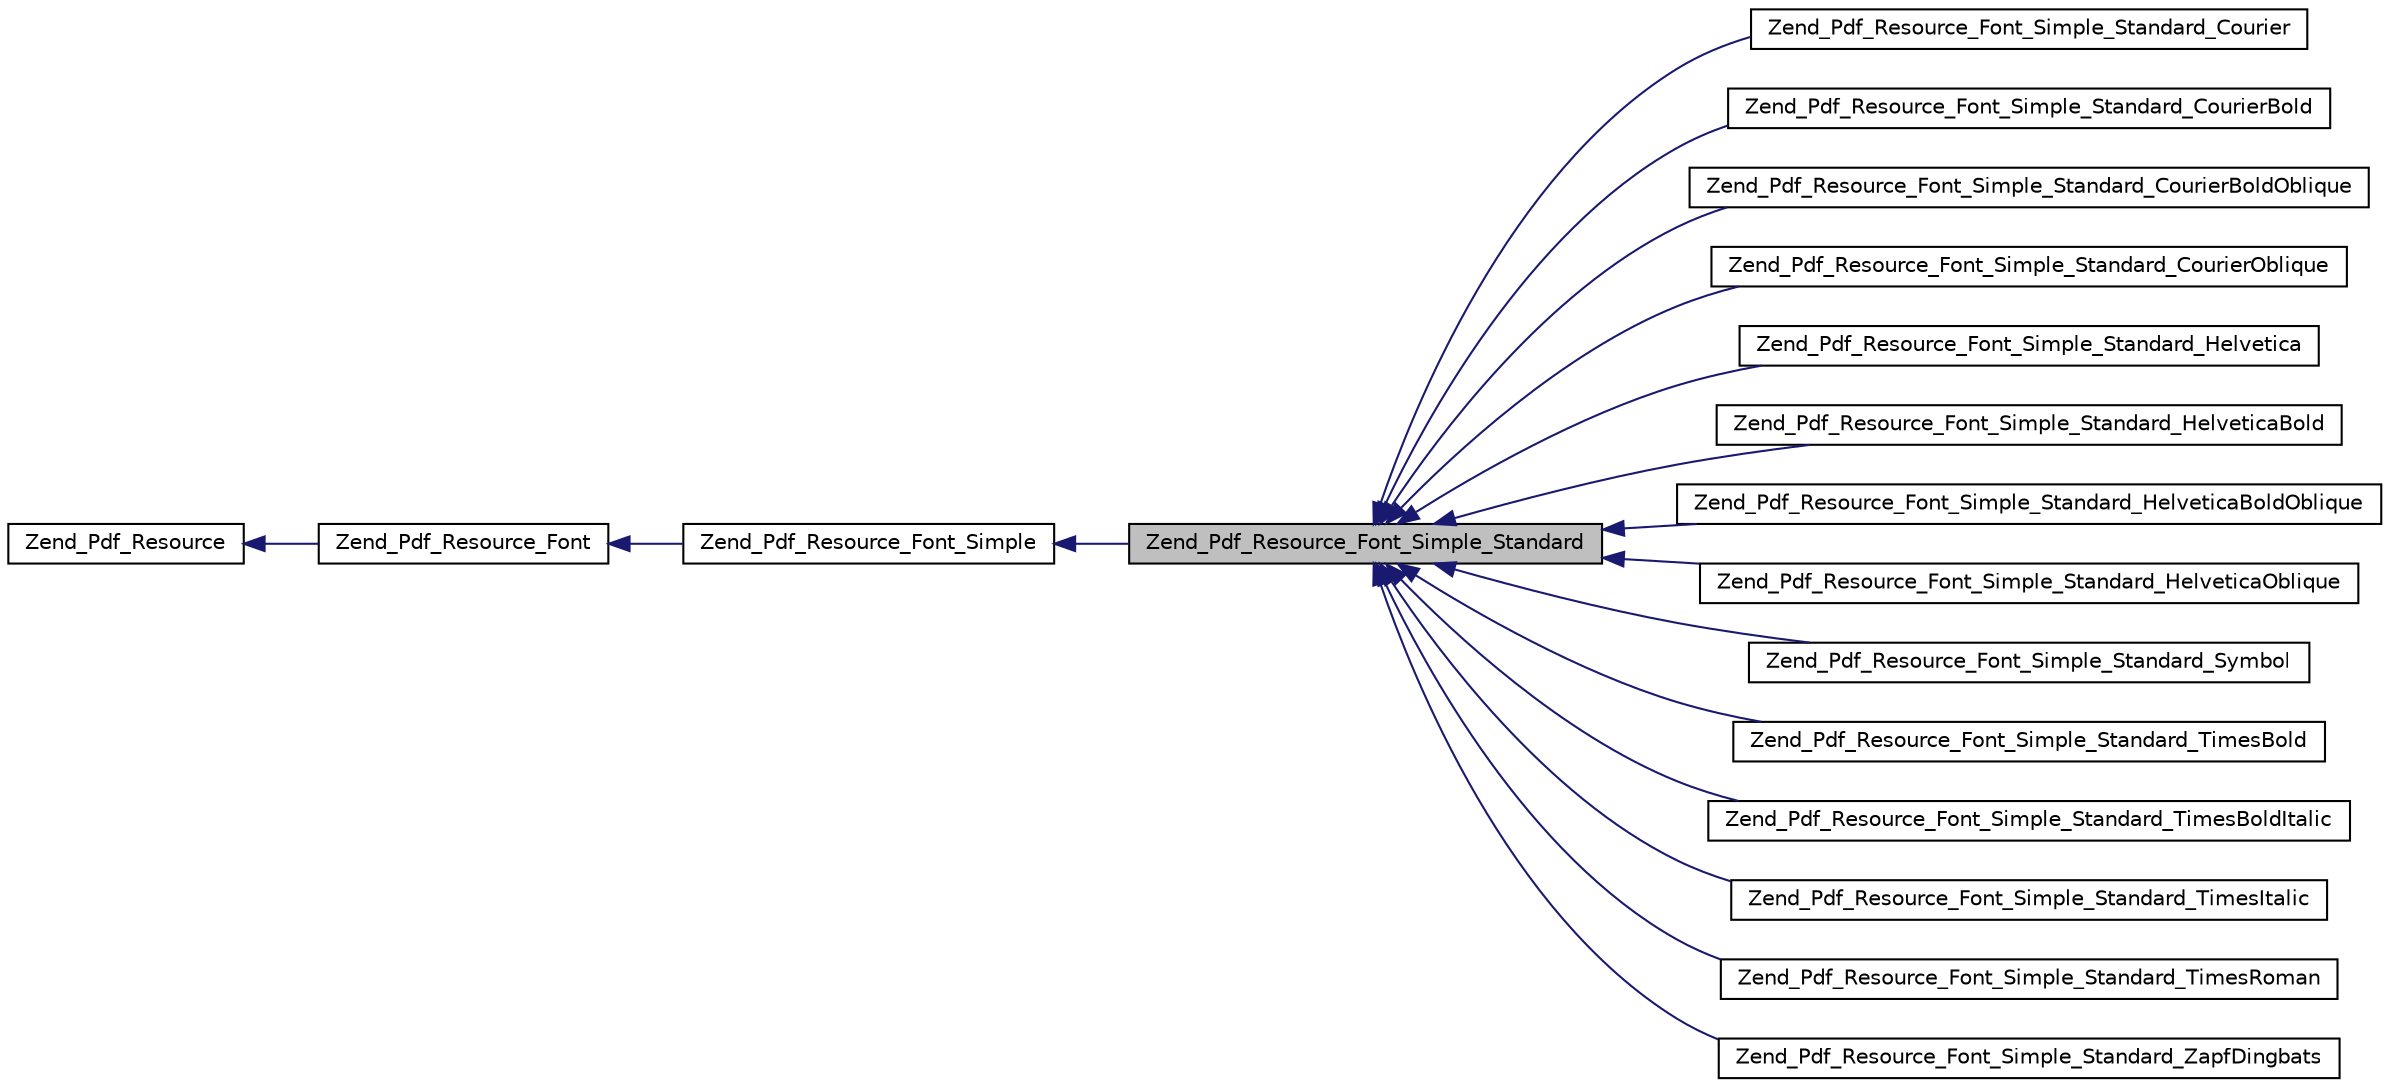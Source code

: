 digraph G
{
  edge [fontname="Helvetica",fontsize="10",labelfontname="Helvetica",labelfontsize="10"];
  node [fontname="Helvetica",fontsize="10",shape=record];
  rankdir="LR";
  Node1 [label="Zend_Pdf_Resource_Font_Simple_Standard",height=0.2,width=0.4,color="black", fillcolor="grey75", style="filled" fontcolor="black"];
  Node2 -> Node1 [dir="back",color="midnightblue",fontsize="10",style="solid",fontname="Helvetica"];
  Node2 [label="Zend_Pdf_Resource_Font_Simple",height=0.2,width=0.4,color="black", fillcolor="white", style="filled",URL="$class_zend___pdf___resource___font___simple.html"];
  Node3 -> Node2 [dir="back",color="midnightblue",fontsize="10",style="solid",fontname="Helvetica"];
  Node3 [label="Zend_Pdf_Resource_Font",height=0.2,width=0.4,color="black", fillcolor="white", style="filled",URL="$class_zend___pdf___resource___font.html"];
  Node4 -> Node3 [dir="back",color="midnightblue",fontsize="10",style="solid",fontname="Helvetica"];
  Node4 [label="Zend_Pdf_Resource",height=0.2,width=0.4,color="black", fillcolor="white", style="filled",URL="$class_zend___pdf___resource.html"];
  Node1 -> Node5 [dir="back",color="midnightblue",fontsize="10",style="solid",fontname="Helvetica"];
  Node5 [label="Zend_Pdf_Resource_Font_Simple_Standard_Courier",height=0.2,width=0.4,color="black", fillcolor="white", style="filled",URL="$class_zend___pdf___resource___font___simple___standard___courier.html"];
  Node1 -> Node6 [dir="back",color="midnightblue",fontsize="10",style="solid",fontname="Helvetica"];
  Node6 [label="Zend_Pdf_Resource_Font_Simple_Standard_CourierBold",height=0.2,width=0.4,color="black", fillcolor="white", style="filled",URL="$class_zend___pdf___resource___font___simple___standard___courier_bold.html"];
  Node1 -> Node7 [dir="back",color="midnightblue",fontsize="10",style="solid",fontname="Helvetica"];
  Node7 [label="Zend_Pdf_Resource_Font_Simple_Standard_CourierBoldOblique",height=0.2,width=0.4,color="black", fillcolor="white", style="filled",URL="$class_zend___pdf___resource___font___simple___standard___courier_bold_oblique.html"];
  Node1 -> Node8 [dir="back",color="midnightblue",fontsize="10",style="solid",fontname="Helvetica"];
  Node8 [label="Zend_Pdf_Resource_Font_Simple_Standard_CourierOblique",height=0.2,width=0.4,color="black", fillcolor="white", style="filled",URL="$class_zend___pdf___resource___font___simple___standard___courier_oblique.html"];
  Node1 -> Node9 [dir="back",color="midnightblue",fontsize="10",style="solid",fontname="Helvetica"];
  Node9 [label="Zend_Pdf_Resource_Font_Simple_Standard_Helvetica",height=0.2,width=0.4,color="black", fillcolor="white", style="filled",URL="$class_zend___pdf___resource___font___simple___standard___helvetica.html"];
  Node1 -> Node10 [dir="back",color="midnightblue",fontsize="10",style="solid",fontname="Helvetica"];
  Node10 [label="Zend_Pdf_Resource_Font_Simple_Standard_HelveticaBold",height=0.2,width=0.4,color="black", fillcolor="white", style="filled",URL="$class_zend___pdf___resource___font___simple___standard___helvetica_bold.html"];
  Node1 -> Node11 [dir="back",color="midnightblue",fontsize="10",style="solid",fontname="Helvetica"];
  Node11 [label="Zend_Pdf_Resource_Font_Simple_Standard_HelveticaBoldOblique",height=0.2,width=0.4,color="black", fillcolor="white", style="filled",URL="$class_zend___pdf___resource___font___simple___standard___helvetica_bold_oblique.html"];
  Node1 -> Node12 [dir="back",color="midnightblue",fontsize="10",style="solid",fontname="Helvetica"];
  Node12 [label="Zend_Pdf_Resource_Font_Simple_Standard_HelveticaOblique",height=0.2,width=0.4,color="black", fillcolor="white", style="filled",URL="$class_zend___pdf___resource___font___simple___standard___helvetica_oblique.html"];
  Node1 -> Node13 [dir="back",color="midnightblue",fontsize="10",style="solid",fontname="Helvetica"];
  Node13 [label="Zend_Pdf_Resource_Font_Simple_Standard_Symbol",height=0.2,width=0.4,color="black", fillcolor="white", style="filled",URL="$class_zend___pdf___resource___font___simple___standard___symbol.html"];
  Node1 -> Node14 [dir="back",color="midnightblue",fontsize="10",style="solid",fontname="Helvetica"];
  Node14 [label="Zend_Pdf_Resource_Font_Simple_Standard_TimesBold",height=0.2,width=0.4,color="black", fillcolor="white", style="filled",URL="$class_zend___pdf___resource___font___simple___standard___times_bold.html"];
  Node1 -> Node15 [dir="back",color="midnightblue",fontsize="10",style="solid",fontname="Helvetica"];
  Node15 [label="Zend_Pdf_Resource_Font_Simple_Standard_TimesBoldItalic",height=0.2,width=0.4,color="black", fillcolor="white", style="filled",URL="$class_zend___pdf___resource___font___simple___standard___times_bold_italic.html"];
  Node1 -> Node16 [dir="back",color="midnightblue",fontsize="10",style="solid",fontname="Helvetica"];
  Node16 [label="Zend_Pdf_Resource_Font_Simple_Standard_TimesItalic",height=0.2,width=0.4,color="black", fillcolor="white", style="filled",URL="$class_zend___pdf___resource___font___simple___standard___times_italic.html"];
  Node1 -> Node17 [dir="back",color="midnightblue",fontsize="10",style="solid",fontname="Helvetica"];
  Node17 [label="Zend_Pdf_Resource_Font_Simple_Standard_TimesRoman",height=0.2,width=0.4,color="black", fillcolor="white", style="filled",URL="$class_zend___pdf___resource___font___simple___standard___times_roman.html"];
  Node1 -> Node18 [dir="back",color="midnightblue",fontsize="10",style="solid",fontname="Helvetica"];
  Node18 [label="Zend_Pdf_Resource_Font_Simple_Standard_ZapfDingbats",height=0.2,width=0.4,color="black", fillcolor="white", style="filled",URL="$class_zend___pdf___resource___font___simple___standard___zapf_dingbats.html"];
}
